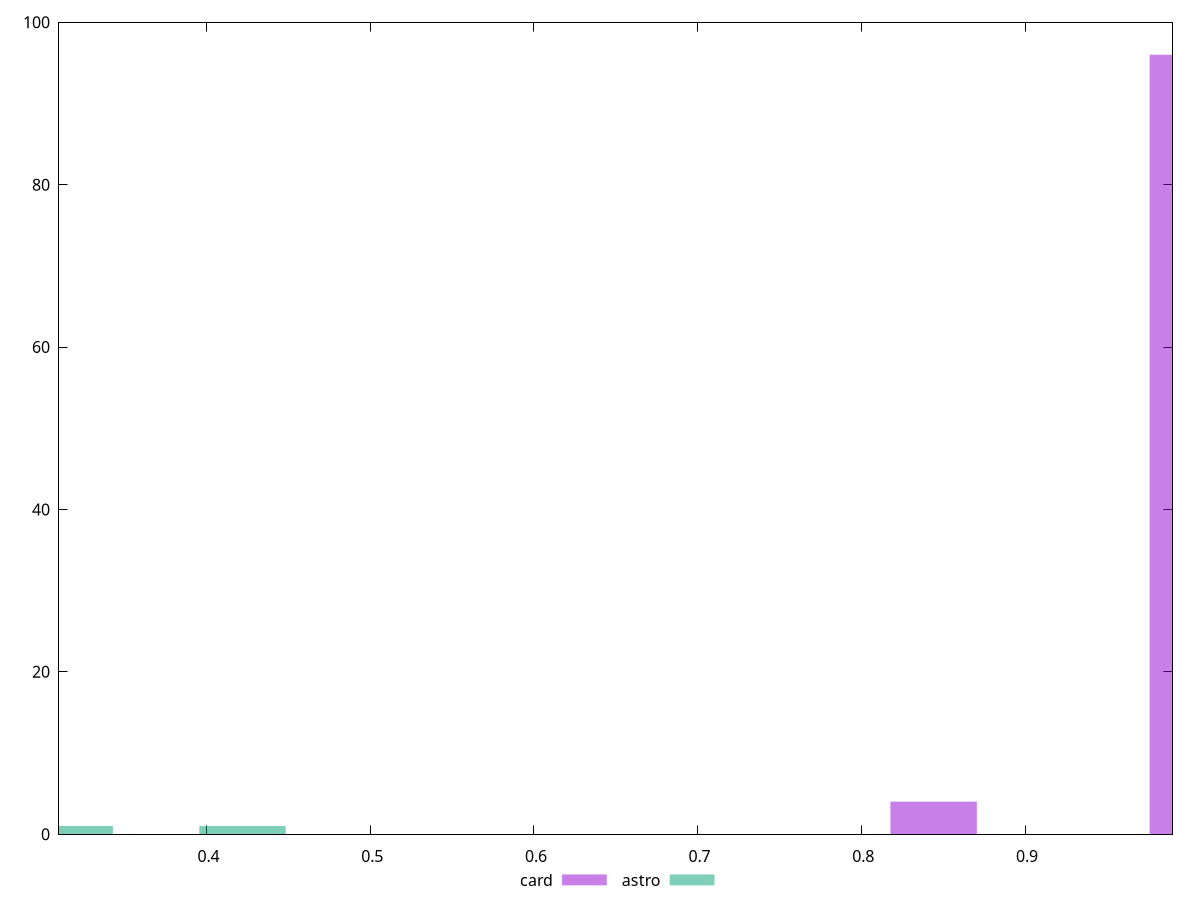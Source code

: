 reset

$card <<EOF
0.8441149004235514 4
1.0023864442529673 96
EOF

$astro <<EOF
0.31654308765883177 1
0.4220574502117757 1
EOF

set key outside below
set boxwidth 0.052757181276471964
set xrange [0.31:0.99]
set yrange [0:100]
set trange [0:100]
set style fill transparent solid 0.5 noborder
set terminal svg size 640, 500 enhanced background rgb 'white'
set output "reports/report_00031_2021-02-24T23-18-18.084Z/meta/score/comparison/histogram/2_vs_3.svg"

plot $card title "card" with boxes, \
     $astro title "astro" with boxes

reset
